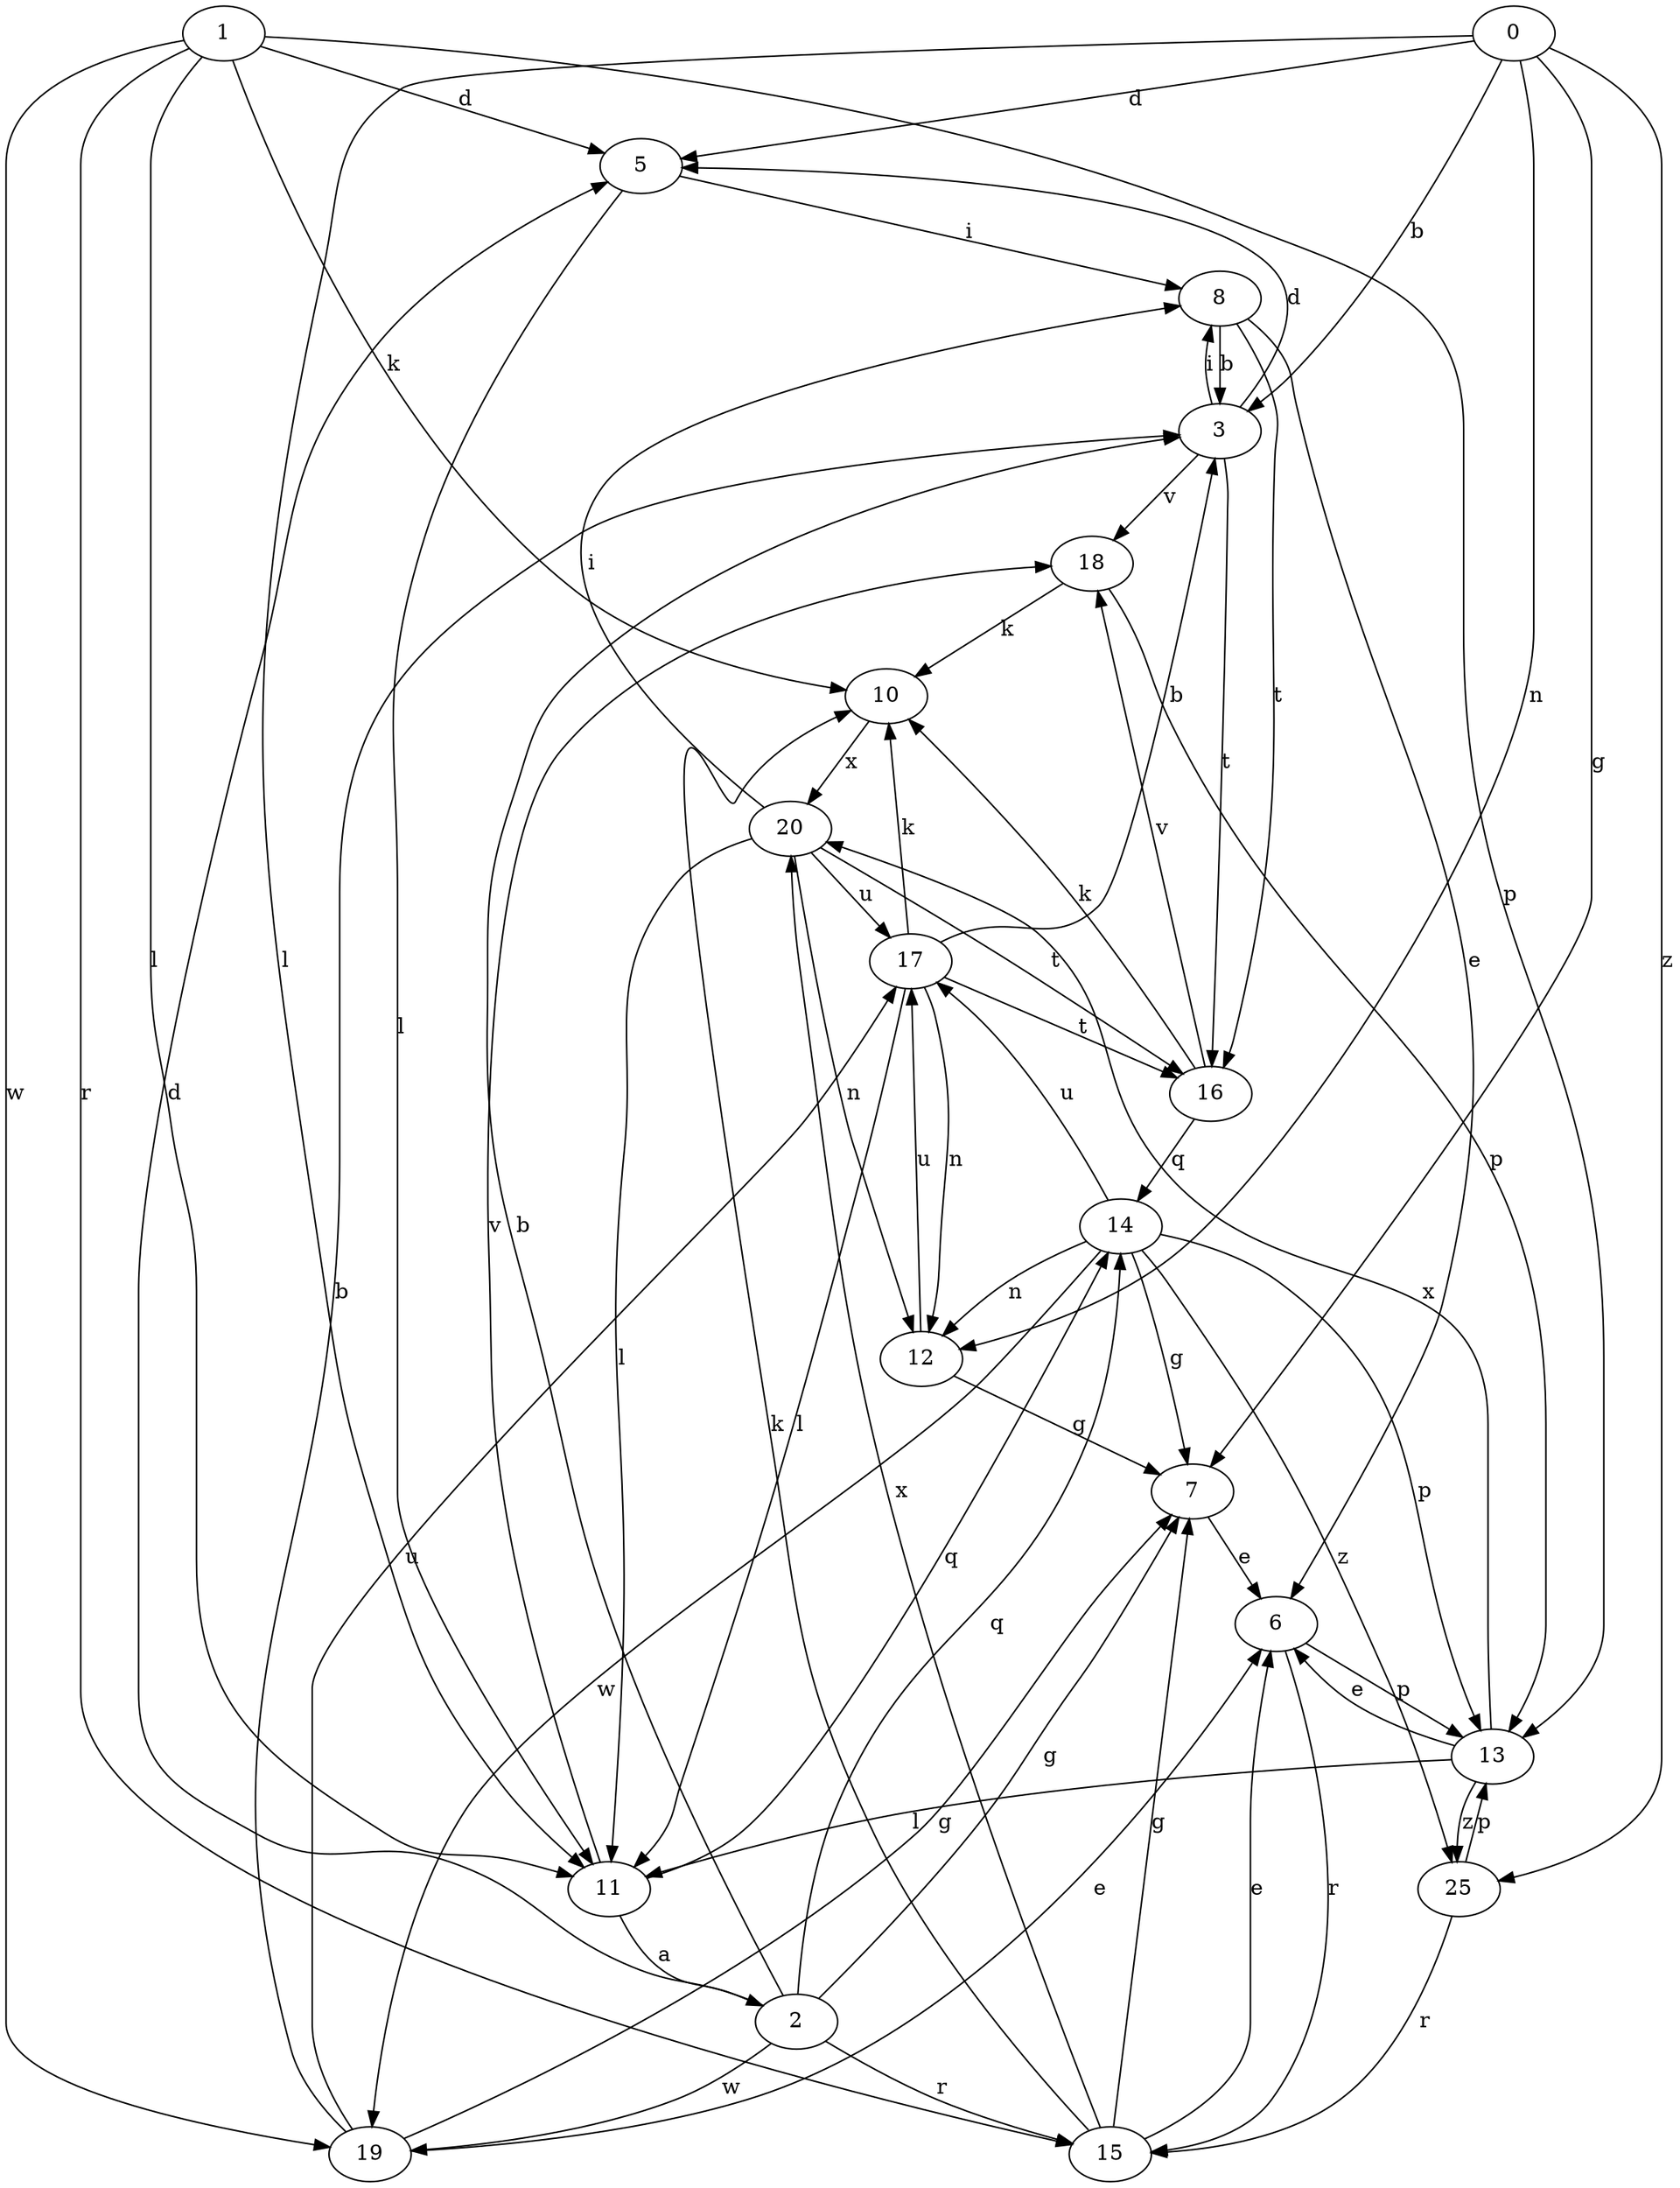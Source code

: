 strict digraph  {
1;
0;
2;
3;
5;
6;
7;
8;
10;
11;
12;
13;
14;
15;
16;
17;
18;
19;
20;
25;
1 -> 5  [label=d];
1 -> 10  [label=k];
1 -> 11  [label=l];
1 -> 13  [label=p];
1 -> 15  [label=r];
1 -> 19  [label=w];
0 -> 3  [label=b];
0 -> 5  [label=d];
0 -> 7  [label=g];
0 -> 11  [label=l];
0 -> 12  [label=n];
0 -> 25  [label=z];
2 -> 3  [label=b];
2 -> 5  [label=d];
2 -> 7  [label=g];
2 -> 14  [label=q];
2 -> 15  [label=r];
2 -> 19  [label=w];
3 -> 5  [label=d];
3 -> 8  [label=i];
3 -> 16  [label=t];
3 -> 18  [label=v];
5 -> 8  [label=i];
5 -> 11  [label=l];
6 -> 13  [label=p];
6 -> 15  [label=r];
7 -> 6  [label=e];
8 -> 3  [label=b];
8 -> 6  [label=e];
8 -> 16  [label=t];
10 -> 20  [label=x];
11 -> 2  [label=a];
11 -> 14  [label=q];
11 -> 18  [label=v];
12 -> 7  [label=g];
12 -> 17  [label=u];
13 -> 6  [label=e];
13 -> 11  [label=l];
13 -> 20  [label=x];
13 -> 25  [label=z];
14 -> 7  [label=g];
14 -> 12  [label=n];
14 -> 13  [label=p];
14 -> 17  [label=u];
14 -> 19  [label=w];
14 -> 25  [label=z];
15 -> 6  [label=e];
15 -> 7  [label=g];
15 -> 10  [label=k];
15 -> 20  [label=x];
16 -> 10  [label=k];
16 -> 14  [label=q];
16 -> 18  [label=v];
17 -> 3  [label=b];
17 -> 10  [label=k];
17 -> 11  [label=l];
17 -> 12  [label=n];
17 -> 16  [label=t];
18 -> 10  [label=k];
18 -> 13  [label=p];
19 -> 3  [label=b];
19 -> 6  [label=e];
19 -> 7  [label=g];
19 -> 17  [label=u];
20 -> 8  [label=i];
20 -> 11  [label=l];
20 -> 12  [label=n];
20 -> 16  [label=t];
20 -> 17  [label=u];
25 -> 13  [label=p];
25 -> 15  [label=r];
}

